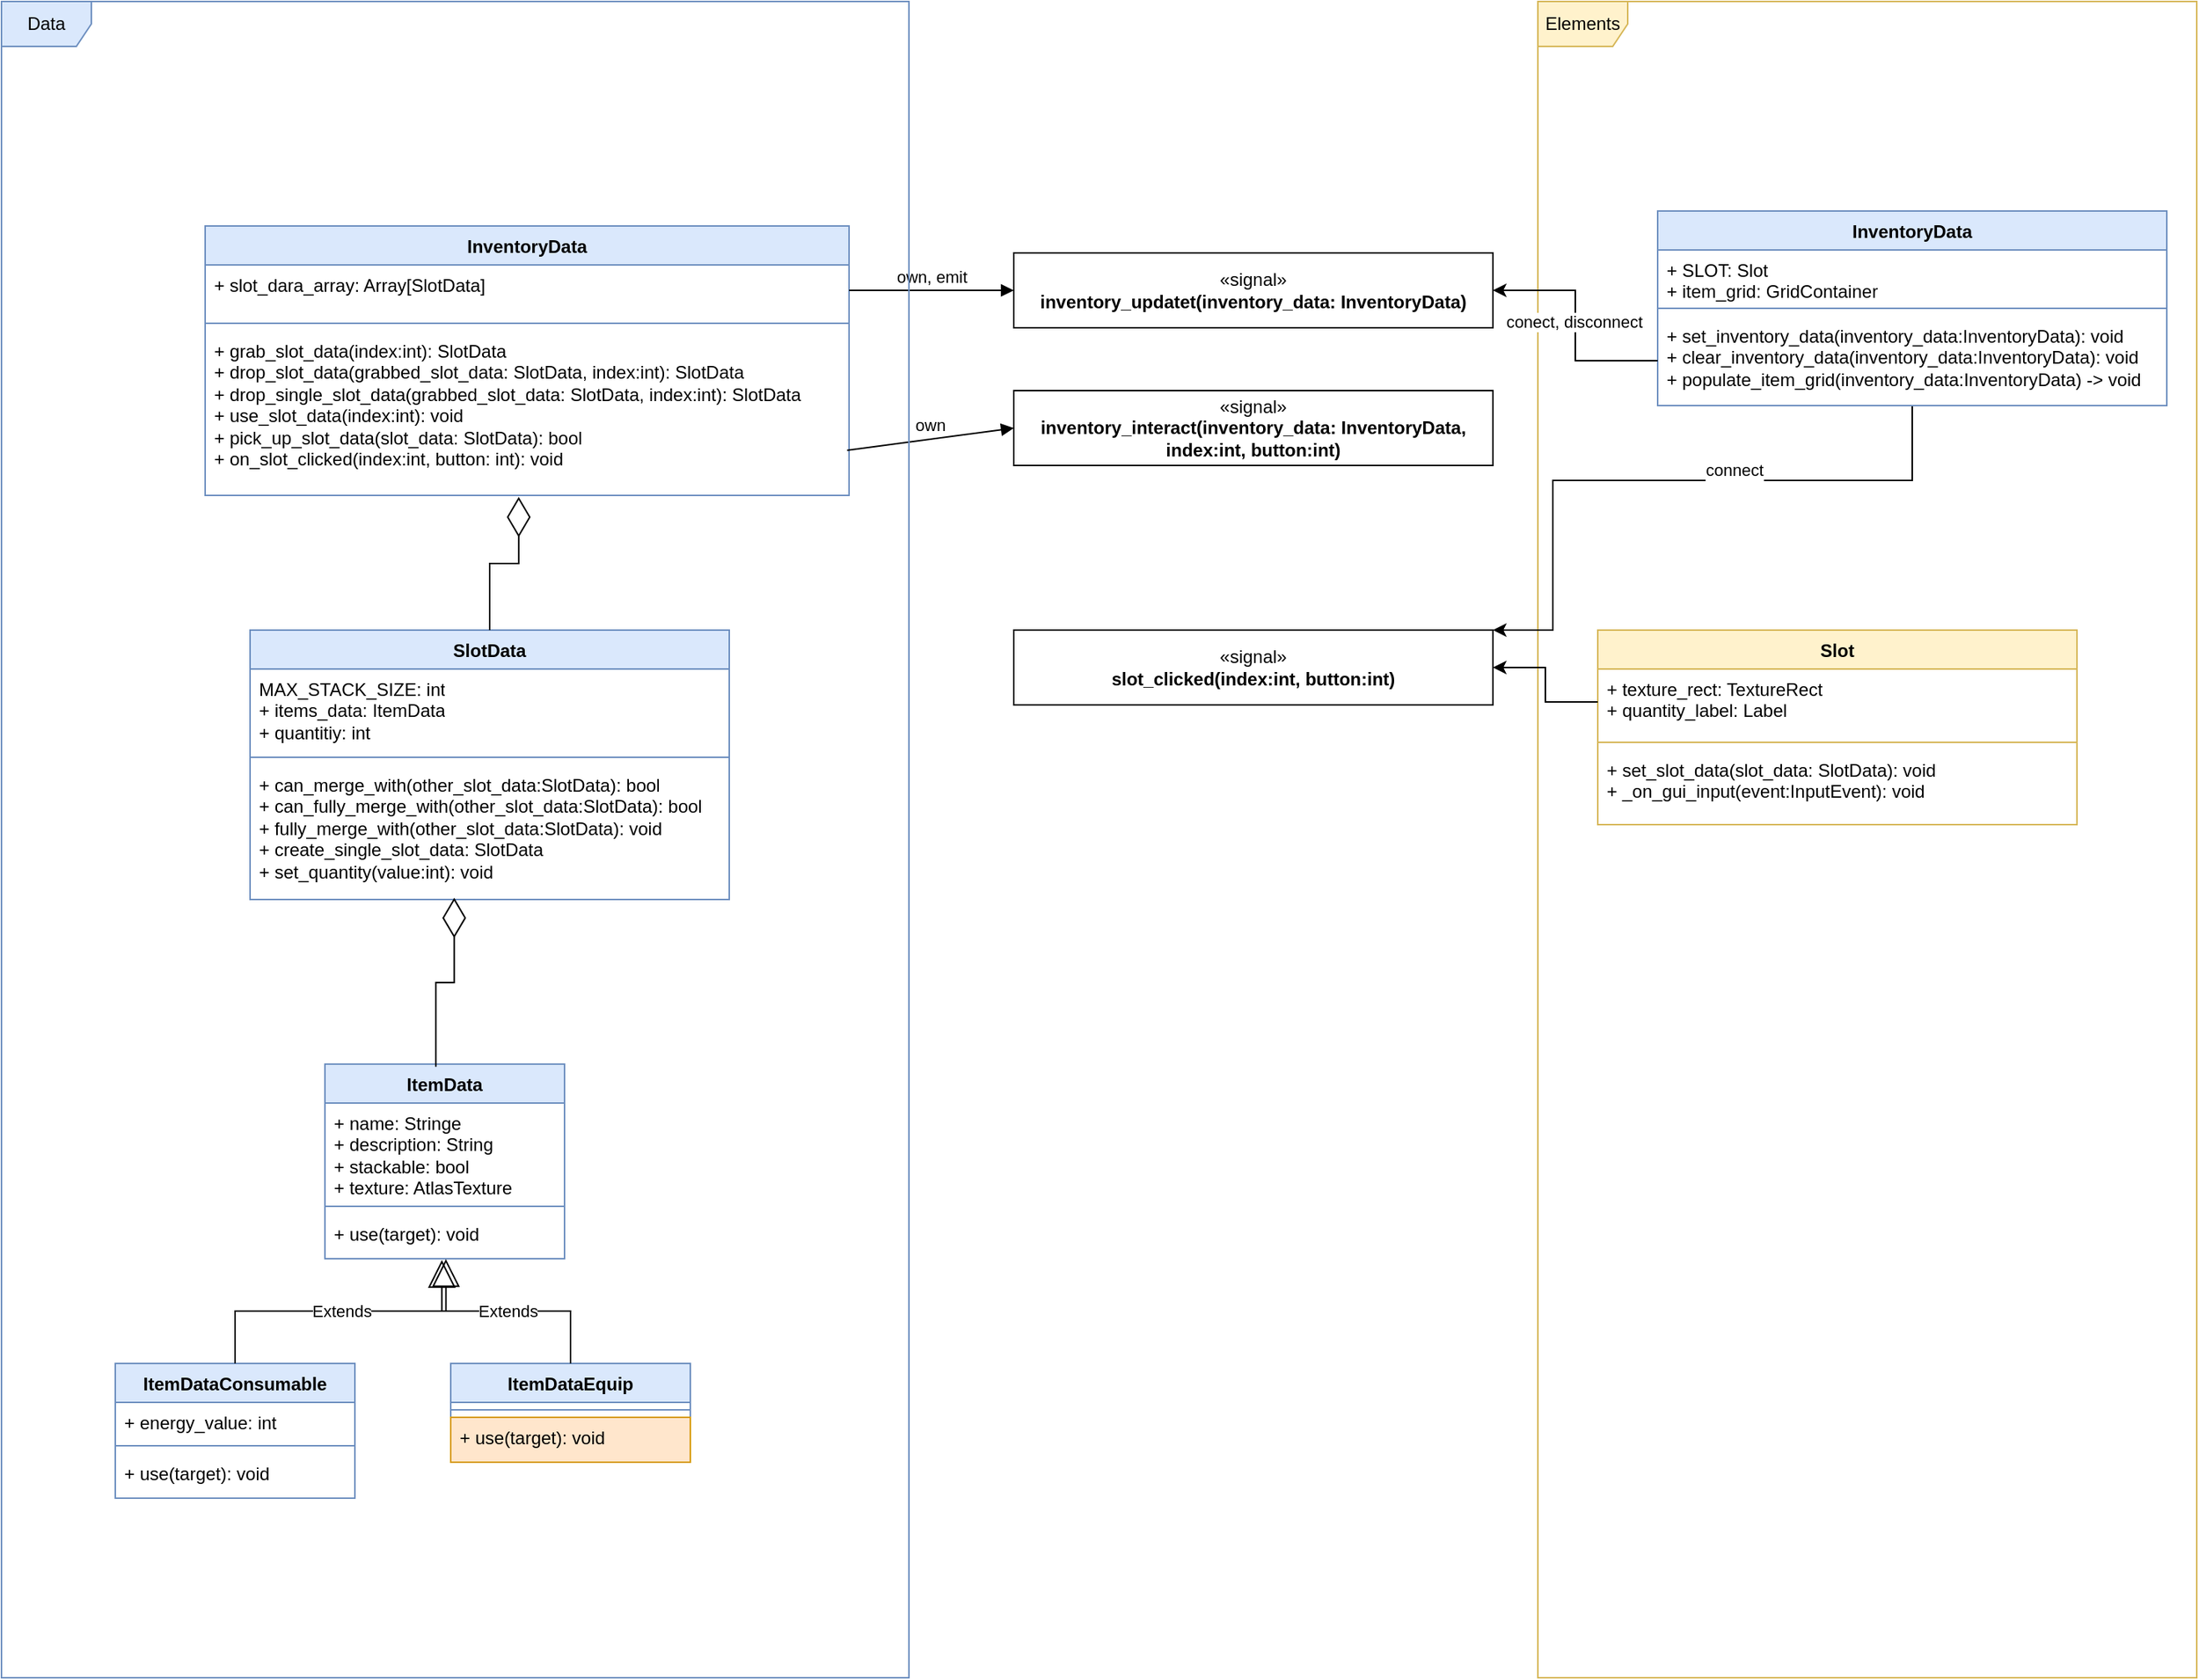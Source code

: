 <mxfile version="28.1.1">
  <diagram name="Seite-1" id="Bjr7Pai_xlg2D3oc00Z6">
    <mxGraphModel dx="980" dy="2032" grid="1" gridSize="10" guides="1" tooltips="1" connect="1" arrows="1" fold="1" page="1" pageScale="1" pageWidth="827" pageHeight="1169" math="0" shadow="0">
      <root>
        <mxCell id="0" />
        <mxCell id="1" parent="0" />
        <mxCell id="v3Jym0Lwh8MgzzSUiGhk-1" value="ItemData" style="swimlane;fontStyle=1;align=center;verticalAlign=top;childLayout=stackLayout;horizontal=1;startSize=26;horizontalStack=0;resizeParent=1;resizeParentMax=0;resizeLast=0;collapsible=1;marginBottom=0;whiteSpace=wrap;html=1;fillColor=#dae8fc;strokeColor=#6c8ebf;" parent="1" vertex="1">
          <mxGeometry x="330" y="290" width="160" height="130" as="geometry" />
        </mxCell>
        <mxCell id="v3Jym0Lwh8MgzzSUiGhk-2" value="+ name: Stringe&lt;div&gt;+ description: String&lt;/div&gt;&lt;div&gt;+ stackable: bool&lt;/div&gt;&lt;div&gt;+ texture: AtlasTexture&lt;/div&gt;" style="text;strokeColor=none;fillColor=none;align=left;verticalAlign=top;spacingLeft=4;spacingRight=4;overflow=hidden;rotatable=0;points=[[0,0.5],[1,0.5]];portConstraint=eastwest;whiteSpace=wrap;html=1;" parent="v3Jym0Lwh8MgzzSUiGhk-1" vertex="1">
          <mxGeometry y="26" width="160" height="64" as="geometry" />
        </mxCell>
        <mxCell id="v3Jym0Lwh8MgzzSUiGhk-3" value="" style="line;strokeWidth=1;fillColor=none;align=left;verticalAlign=middle;spacingTop=-1;spacingLeft=3;spacingRight=3;rotatable=0;labelPosition=right;points=[];portConstraint=eastwest;strokeColor=inherit;" parent="v3Jym0Lwh8MgzzSUiGhk-1" vertex="1">
          <mxGeometry y="90" width="160" height="10" as="geometry" />
        </mxCell>
        <mxCell id="v3Jym0Lwh8MgzzSUiGhk-4" value="+ use(target): void" style="text;strokeColor=none;fillColor=none;align=left;verticalAlign=top;spacingLeft=4;spacingRight=4;overflow=hidden;rotatable=0;points=[[0,0.5],[1,0.5]];portConstraint=eastwest;whiteSpace=wrap;html=1;" parent="v3Jym0Lwh8MgzzSUiGhk-1" vertex="1">
          <mxGeometry y="100" width="160" height="30" as="geometry" />
        </mxCell>
        <mxCell id="2UmpTPF7j52vjLtCncB4-7" value="ItemDataConsumable" style="swimlane;fontStyle=1;align=center;verticalAlign=top;childLayout=stackLayout;horizontal=1;startSize=26;horizontalStack=0;resizeParent=1;resizeParentMax=0;resizeLast=0;collapsible=1;marginBottom=0;whiteSpace=wrap;html=1;fillColor=#dae8fc;strokeColor=#6c8ebf;" vertex="1" parent="1">
          <mxGeometry x="190" y="490" width="160" height="90" as="geometry" />
        </mxCell>
        <mxCell id="2UmpTPF7j52vjLtCncB4-8" value="+ energy_value: int" style="text;strokeColor=none;fillColor=none;align=left;verticalAlign=top;spacingLeft=4;spacingRight=4;overflow=hidden;rotatable=0;points=[[0,0.5],[1,0.5]];portConstraint=eastwest;whiteSpace=wrap;html=1;" vertex="1" parent="2UmpTPF7j52vjLtCncB4-7">
          <mxGeometry y="26" width="160" height="24" as="geometry" />
        </mxCell>
        <mxCell id="2UmpTPF7j52vjLtCncB4-9" value="" style="line;strokeWidth=1;fillColor=none;align=left;verticalAlign=middle;spacingTop=-1;spacingLeft=3;spacingRight=3;rotatable=0;labelPosition=right;points=[];portConstraint=eastwest;strokeColor=inherit;" vertex="1" parent="2UmpTPF7j52vjLtCncB4-7">
          <mxGeometry y="50" width="160" height="10" as="geometry" />
        </mxCell>
        <mxCell id="2UmpTPF7j52vjLtCncB4-10" value="+ use(target): void" style="text;strokeColor=none;fillColor=none;align=left;verticalAlign=top;spacingLeft=4;spacingRight=4;overflow=hidden;rotatable=0;points=[[0,0.5],[1,0.5]];portConstraint=eastwest;whiteSpace=wrap;html=1;" vertex="1" parent="2UmpTPF7j52vjLtCncB4-7">
          <mxGeometry y="60" width="160" height="30" as="geometry" />
        </mxCell>
        <mxCell id="2UmpTPF7j52vjLtCncB4-17" value="Extends" style="endArrow=block;endSize=16;endFill=0;html=1;rounded=0;exitX=0.5;exitY=0;exitDx=0;exitDy=0;entryX=0.505;entryY=1.01;entryDx=0;entryDy=0;entryPerimeter=0;edgeStyle=orthogonalEdgeStyle;" edge="1" parent="1" source="2UmpTPF7j52vjLtCncB4-7" target="v3Jym0Lwh8MgzzSUiGhk-4">
          <mxGeometry width="160" relative="1" as="geometry">
            <mxPoint x="260" y="450" as="sourcePoint" />
            <mxPoint x="420" y="450" as="targetPoint" />
          </mxGeometry>
        </mxCell>
        <mxCell id="2UmpTPF7j52vjLtCncB4-18" value="ItemDataEquip" style="swimlane;fontStyle=1;align=center;verticalAlign=top;childLayout=stackLayout;horizontal=1;startSize=26;horizontalStack=0;resizeParent=1;resizeParentMax=0;resizeLast=0;collapsible=1;marginBottom=0;whiteSpace=wrap;html=1;fillColor=#dae8fc;strokeColor=#6c8ebf;" vertex="1" parent="1">
          <mxGeometry x="414" y="490" width="160" height="66" as="geometry" />
        </mxCell>
        <mxCell id="2UmpTPF7j52vjLtCncB4-20" value="" style="line;strokeWidth=1;fillColor=none;align=left;verticalAlign=middle;spacingTop=-1;spacingLeft=3;spacingRight=3;rotatable=0;labelPosition=right;points=[];portConstraint=eastwest;strokeColor=inherit;" vertex="1" parent="2UmpTPF7j52vjLtCncB4-18">
          <mxGeometry y="26" width="160" height="10" as="geometry" />
        </mxCell>
        <mxCell id="2UmpTPF7j52vjLtCncB4-21" value="+ use(target): void" style="text;strokeColor=#d79b00;fillColor=#ffe6cc;align=left;verticalAlign=top;spacingLeft=4;spacingRight=4;overflow=hidden;rotatable=0;points=[[0,0.5],[1,0.5]];portConstraint=eastwest;whiteSpace=wrap;html=1;" vertex="1" parent="2UmpTPF7j52vjLtCncB4-18">
          <mxGeometry y="36" width="160" height="30" as="geometry" />
        </mxCell>
        <mxCell id="2UmpTPF7j52vjLtCncB4-27" value="Extends" style="endArrow=block;endSize=16;endFill=0;html=1;rounded=0;exitX=0.5;exitY=0;exitDx=0;exitDy=0;entryX=0.488;entryY=1.029;entryDx=0;entryDy=0;entryPerimeter=0;edgeStyle=orthogonalEdgeStyle;" edge="1" parent="1" source="2UmpTPF7j52vjLtCncB4-18" target="v3Jym0Lwh8MgzzSUiGhk-4">
          <mxGeometry width="160" relative="1" as="geometry">
            <mxPoint x="320" y="450" as="sourcePoint" />
            <mxPoint x="480" y="450" as="targetPoint" />
          </mxGeometry>
        </mxCell>
        <mxCell id="2UmpTPF7j52vjLtCncB4-31" value="SlotData" style="swimlane;fontStyle=1;align=center;verticalAlign=top;childLayout=stackLayout;horizontal=1;startSize=26;horizontalStack=0;resizeParent=1;resizeParentMax=0;resizeLast=0;collapsible=1;marginBottom=0;whiteSpace=wrap;html=1;fillColor=#dae8fc;strokeColor=#6c8ebf;" vertex="1" parent="1">
          <mxGeometry x="280" width="320" height="180" as="geometry" />
        </mxCell>
        <mxCell id="2UmpTPF7j52vjLtCncB4-32" value="MAX_STACK_SIZE: int&lt;div&gt;+ items_data: ItemData&lt;/div&gt;&lt;div&gt;+ quantitiy: int&lt;br&gt;&lt;/div&gt;" style="text;strokeColor=none;fillColor=none;align=left;verticalAlign=top;spacingLeft=4;spacingRight=4;overflow=hidden;rotatable=0;points=[[0,0.5],[1,0.5]];portConstraint=eastwest;whiteSpace=wrap;html=1;" vertex="1" parent="2UmpTPF7j52vjLtCncB4-31">
          <mxGeometry y="26" width="320" height="54" as="geometry" />
        </mxCell>
        <mxCell id="2UmpTPF7j52vjLtCncB4-33" value="" style="line;strokeWidth=1;fillColor=none;align=left;verticalAlign=middle;spacingTop=-1;spacingLeft=3;spacingRight=3;rotatable=0;labelPosition=right;points=[];portConstraint=eastwest;strokeColor=inherit;" vertex="1" parent="2UmpTPF7j52vjLtCncB4-31">
          <mxGeometry y="80" width="320" height="10" as="geometry" />
        </mxCell>
        <mxCell id="2UmpTPF7j52vjLtCncB4-34" value="+ can_merge_with(other_slot_data:SlotData): bool&lt;div&gt;+ can_fully_merge_with(other_slot_data:SlotData): bool&lt;/div&gt;&lt;div&gt;+ fully_merge_with(other_slot_data:SlotData): void&lt;/div&gt;&lt;div&gt;+&amp;nbsp;create_single_slot_data: SlotData&lt;/div&gt;&lt;div&gt;+ set_quantity(value:int): void&lt;/div&gt;&lt;div&gt;&lt;br&gt;&lt;/div&gt;" style="text;strokeColor=none;fillColor=none;align=left;verticalAlign=top;spacingLeft=4;spacingRight=4;overflow=hidden;rotatable=0;points=[[0,0.5],[1,0.5]];portConstraint=eastwest;whiteSpace=wrap;html=1;" vertex="1" parent="2UmpTPF7j52vjLtCncB4-31">
          <mxGeometry y="90" width="320" height="90" as="geometry" />
        </mxCell>
        <mxCell id="2UmpTPF7j52vjLtCncB4-35" value="" style="endArrow=diamondThin;endFill=0;endSize=24;html=1;rounded=0;entryX=0.426;entryY=0.987;entryDx=0;entryDy=0;entryPerimeter=0;exitX=0.463;exitY=0.013;exitDx=0;exitDy=0;exitPerimeter=0;edgeStyle=elbowEdgeStyle;elbow=vertical;" edge="1" parent="1" source="v3Jym0Lwh8MgzzSUiGhk-1" target="2UmpTPF7j52vjLtCncB4-34">
          <mxGeometry width="160" relative="1" as="geometry">
            <mxPoint x="480" y="200" as="sourcePoint" />
            <mxPoint x="640" y="200" as="targetPoint" />
          </mxGeometry>
        </mxCell>
        <mxCell id="2UmpTPF7j52vjLtCncB4-38" value="InventoryData" style="swimlane;fontStyle=1;align=center;verticalAlign=top;childLayout=stackLayout;horizontal=1;startSize=26;horizontalStack=0;resizeParent=1;resizeParentMax=0;resizeLast=0;collapsible=1;marginBottom=0;whiteSpace=wrap;html=1;fillColor=#dae8fc;strokeColor=#6c8ebf;" vertex="1" parent="1">
          <mxGeometry x="250" y="-270" width="430" height="180" as="geometry" />
        </mxCell>
        <mxCell id="2UmpTPF7j52vjLtCncB4-39" value="&lt;div&gt;+ slot_dara_array: Array[SlotData]&lt;/div&gt;" style="text;strokeColor=none;fillColor=none;align=left;verticalAlign=top;spacingLeft=4;spacingRight=4;overflow=hidden;rotatable=0;points=[[0,0.5],[1,0.5]];portConstraint=eastwest;whiteSpace=wrap;html=1;" vertex="1" parent="2UmpTPF7j52vjLtCncB4-38">
          <mxGeometry y="26" width="430" height="34" as="geometry" />
        </mxCell>
        <mxCell id="2UmpTPF7j52vjLtCncB4-40" value="" style="line;strokeWidth=1;fillColor=none;align=left;verticalAlign=middle;spacingTop=-1;spacingLeft=3;spacingRight=3;rotatable=0;labelPosition=right;points=[];portConstraint=eastwest;strokeColor=inherit;" vertex="1" parent="2UmpTPF7j52vjLtCncB4-38">
          <mxGeometry y="60" width="430" height="10" as="geometry" />
        </mxCell>
        <mxCell id="2UmpTPF7j52vjLtCncB4-41" value="+ grab_slot_data(index:int): SlotData&lt;div&gt;+ drop_slot_data(grabbed_slot_data: SlotData, index:int): SlotData&lt;/div&gt;&lt;div&gt;+ drop_single_slot_data(grabbed_slot_data: SlotData, index:int): SlotData&lt;/div&gt;&lt;div&gt;+ use_slot_data(index:int): void&lt;/div&gt;&lt;div&gt;+ pick_up_slot_data(slot_data: SlotData): bool&lt;/div&gt;&lt;div&gt;+ on_slot_clicked(index:int, button: int): void&lt;br&gt;&lt;div&gt;&lt;br&gt;&lt;/div&gt;&lt;/div&gt;" style="text;strokeColor=none;fillColor=none;align=left;verticalAlign=top;spacingLeft=4;spacingRight=4;overflow=hidden;rotatable=0;points=[[0,0.5],[1,0.5]];portConstraint=eastwest;whiteSpace=wrap;html=1;" vertex="1" parent="2UmpTPF7j52vjLtCncB4-38">
          <mxGeometry y="70" width="430" height="110" as="geometry" />
        </mxCell>
        <mxCell id="2UmpTPF7j52vjLtCncB4-42" value="" style="endArrow=diamondThin;endFill=0;endSize=24;html=1;rounded=0;entryX=0.487;entryY=1.009;entryDx=0;entryDy=0;entryPerimeter=0;exitX=0.5;exitY=0;exitDx=0;exitDy=0;edgeStyle=elbowEdgeStyle;elbow=vertical;" edge="1" parent="1" source="2UmpTPF7j52vjLtCncB4-31" target="2UmpTPF7j52vjLtCncB4-41">
          <mxGeometry width="160" relative="1" as="geometry">
            <mxPoint x="380" y="-130" as="sourcePoint" />
            <mxPoint x="540" y="-130" as="targetPoint" />
          </mxGeometry>
        </mxCell>
        <mxCell id="2UmpTPF7j52vjLtCncB4-47" value="«signal»&lt;br&gt;&lt;b&gt;inventory_updatet(inventory_data: InventoryData)&lt;/b&gt;" style="html=1;whiteSpace=wrap;" vertex="1" parent="1">
          <mxGeometry x="790" y="-252" width="320" height="50" as="geometry" />
        </mxCell>
        <mxCell id="2UmpTPF7j52vjLtCncB4-48" value="«signal»&lt;br&gt;&lt;b&gt;inventory_interact(inventory_data: InventoryData, index:int, button:int)&lt;/b&gt;" style="html=1;whiteSpace=wrap;" vertex="1" parent="1">
          <mxGeometry x="790" y="-160" width="320" height="50" as="geometry" />
        </mxCell>
        <mxCell id="2UmpTPF7j52vjLtCncB4-49" value="own" style="html=1;verticalAlign=bottom;endArrow=block;curved=0;rounded=0;entryX=0;entryY=0.5;entryDx=0;entryDy=0;exitX=0.997;exitY=0.726;exitDx=0;exitDy=0;exitPerimeter=0;" edge="1" parent="1" source="2UmpTPF7j52vjLtCncB4-41" target="2UmpTPF7j52vjLtCncB4-48">
          <mxGeometry width="80" relative="1" as="geometry">
            <mxPoint x="710" y="-140" as="sourcePoint" />
            <mxPoint x="790" y="-140" as="targetPoint" />
          </mxGeometry>
        </mxCell>
        <mxCell id="2UmpTPF7j52vjLtCncB4-52" value="own, emit" style="html=1;verticalAlign=bottom;endArrow=block;curved=0;rounded=0;exitX=1;exitY=0.5;exitDx=0;exitDy=0;entryX=0;entryY=0.5;entryDx=0;entryDy=0;" edge="1" parent="1" source="2UmpTPF7j52vjLtCncB4-39" target="2UmpTPF7j52vjLtCncB4-47">
          <mxGeometry width="80" relative="1" as="geometry">
            <mxPoint x="710" y="-140" as="sourcePoint" />
            <mxPoint x="790" y="-140" as="targetPoint" />
          </mxGeometry>
        </mxCell>
        <mxCell id="2UmpTPF7j52vjLtCncB4-53" value="Data" style="shape=umlFrame;whiteSpace=wrap;html=1;pointerEvents=0;fillColor=#dae8fc;strokeColor=#6c8ebf;" vertex="1" parent="1">
          <mxGeometry x="114" y="-420" width="606" height="1120" as="geometry" />
        </mxCell>
        <mxCell id="2UmpTPF7j52vjLtCncB4-54" value="Elements" style="shape=umlFrame;whiteSpace=wrap;html=1;pointerEvents=0;fillColor=#fff2cc;strokeColor=#d6b656;" vertex="1" parent="1">
          <mxGeometry x="1140" y="-420" width="440" height="1120" as="geometry" />
        </mxCell>
        <mxCell id="2UmpTPF7j52vjLtCncB4-55" value="Slot" style="swimlane;fontStyle=1;align=center;verticalAlign=top;childLayout=stackLayout;horizontal=1;startSize=26;horizontalStack=0;resizeParent=1;resizeParentMax=0;resizeLast=0;collapsible=1;marginBottom=0;whiteSpace=wrap;html=1;fillColor=#fff2cc;strokeColor=#d6b656;" vertex="1" parent="1">
          <mxGeometry x="1180" width="320" height="130" as="geometry" />
        </mxCell>
        <mxCell id="2UmpTPF7j52vjLtCncB4-56" value="+ texture_rect: TextureRect&lt;div&gt;+ quantity_label: Label&lt;/div&gt;" style="text;strokeColor=none;fillColor=none;align=left;verticalAlign=top;spacingLeft=4;spacingRight=4;overflow=hidden;rotatable=0;points=[[0,0.5],[1,0.5]];portConstraint=eastwest;whiteSpace=wrap;html=1;" vertex="1" parent="2UmpTPF7j52vjLtCncB4-55">
          <mxGeometry y="26" width="320" height="44" as="geometry" />
        </mxCell>
        <mxCell id="2UmpTPF7j52vjLtCncB4-57" value="" style="line;strokeWidth=1;fillColor=none;align=left;verticalAlign=middle;spacingTop=-1;spacingLeft=3;spacingRight=3;rotatable=0;labelPosition=right;points=[];portConstraint=eastwest;strokeColor=inherit;" vertex="1" parent="2UmpTPF7j52vjLtCncB4-55">
          <mxGeometry y="70" width="320" height="10" as="geometry" />
        </mxCell>
        <mxCell id="2UmpTPF7j52vjLtCncB4-58" value="+ set_slot_data(slot_data: SlotData): void&lt;div&gt;+ _on_gui_input(event:InputEvent): void&lt;br&gt;&lt;div&gt;&lt;br&gt;&lt;/div&gt;&lt;/div&gt;" style="text;strokeColor=none;fillColor=none;align=left;verticalAlign=top;spacingLeft=4;spacingRight=4;overflow=hidden;rotatable=0;points=[[0,0.5],[1,0.5]];portConstraint=eastwest;whiteSpace=wrap;html=1;" vertex="1" parent="2UmpTPF7j52vjLtCncB4-55">
          <mxGeometry y="80" width="320" height="50" as="geometry" />
        </mxCell>
        <mxCell id="2UmpTPF7j52vjLtCncB4-59" value="«signal»&lt;br&gt;&lt;b&gt;slot_clicked(index:int, button:int)&lt;/b&gt;" style="html=1;whiteSpace=wrap;" vertex="1" parent="1">
          <mxGeometry x="790" width="320" height="50" as="geometry" />
        </mxCell>
        <mxCell id="2UmpTPF7j52vjLtCncB4-61" style="edgeStyle=orthogonalEdgeStyle;rounded=0;orthogonalLoop=1;jettySize=auto;html=1;exitX=0;exitY=0.5;exitDx=0;exitDy=0;entryX=1;entryY=0.5;entryDx=0;entryDy=0;" edge="1" parent="1" source="2UmpTPF7j52vjLtCncB4-56" target="2UmpTPF7j52vjLtCncB4-59">
          <mxGeometry relative="1" as="geometry" />
        </mxCell>
        <mxCell id="2UmpTPF7j52vjLtCncB4-68" style="edgeStyle=orthogonalEdgeStyle;rounded=0;orthogonalLoop=1;jettySize=auto;html=1;entryX=1;entryY=0;entryDx=0;entryDy=0;" edge="1" parent="1" source="2UmpTPF7j52vjLtCncB4-62" target="2UmpTPF7j52vjLtCncB4-59">
          <mxGeometry relative="1" as="geometry">
            <Array as="points">
              <mxPoint x="1390" y="-100" />
              <mxPoint x="1150" y="-100" />
              <mxPoint x="1150" />
            </Array>
          </mxGeometry>
        </mxCell>
        <mxCell id="2UmpTPF7j52vjLtCncB4-69" value="connect&lt;div&gt;&lt;br&gt;&lt;/div&gt;" style="edgeLabel;html=1;align=center;verticalAlign=middle;resizable=0;points=[];" vertex="1" connectable="0" parent="2UmpTPF7j52vjLtCncB4-68">
          <mxGeometry x="-0.212" relative="1" as="geometry">
            <mxPoint as="offset" />
          </mxGeometry>
        </mxCell>
        <mxCell id="2UmpTPF7j52vjLtCncB4-62" value="InventoryData" style="swimlane;fontStyle=1;align=center;verticalAlign=top;childLayout=stackLayout;horizontal=1;startSize=26;horizontalStack=0;resizeParent=1;resizeParentMax=0;resizeLast=0;collapsible=1;marginBottom=0;whiteSpace=wrap;html=1;fillColor=#dae8fc;strokeColor=#6c8ebf;" vertex="1" parent="1">
          <mxGeometry x="1220" y="-280" width="340" height="130" as="geometry" />
        </mxCell>
        <mxCell id="2UmpTPF7j52vjLtCncB4-63" value="&lt;div&gt;+ SLOT: Slot&lt;/div&gt;&lt;div&gt;+ item_grid: GridContainer&lt;/div&gt;" style="text;strokeColor=none;fillColor=none;align=left;verticalAlign=top;spacingLeft=4;spacingRight=4;overflow=hidden;rotatable=0;points=[[0,0.5],[1,0.5]];portConstraint=eastwest;whiteSpace=wrap;html=1;" vertex="1" parent="2UmpTPF7j52vjLtCncB4-62">
          <mxGeometry y="26" width="340" height="34" as="geometry" />
        </mxCell>
        <mxCell id="2UmpTPF7j52vjLtCncB4-64" value="" style="line;strokeWidth=1;fillColor=none;align=left;verticalAlign=middle;spacingTop=-1;spacingLeft=3;spacingRight=3;rotatable=0;labelPosition=right;points=[];portConstraint=eastwest;strokeColor=inherit;" vertex="1" parent="2UmpTPF7j52vjLtCncB4-62">
          <mxGeometry y="60" width="340" height="10" as="geometry" />
        </mxCell>
        <mxCell id="2UmpTPF7j52vjLtCncB4-65" value="+ set_inventory_data(inventory_data:InventoryData): void&lt;div&gt;+ clear_inventory_data(inventory_data:InventoryData): void&lt;/div&gt;&lt;div&gt;+ populate_item_grid(inventory_data:InventoryData) -&amp;gt; void&lt;/div&gt;&lt;div&gt;&lt;div&gt;&lt;div&gt;&lt;br&gt;&lt;/div&gt;&lt;/div&gt;&lt;/div&gt;" style="text;strokeColor=none;fillColor=none;align=left;verticalAlign=top;spacingLeft=4;spacingRight=4;overflow=hidden;rotatable=0;points=[[0,0.5],[1,0.5]];portConstraint=eastwest;whiteSpace=wrap;html=1;" vertex="1" parent="2UmpTPF7j52vjLtCncB4-62">
          <mxGeometry y="70" width="340" height="60" as="geometry" />
        </mxCell>
        <mxCell id="2UmpTPF7j52vjLtCncB4-66" style="edgeStyle=orthogonalEdgeStyle;rounded=0;orthogonalLoop=1;jettySize=auto;html=1;entryX=1;entryY=0.5;entryDx=0;entryDy=0;" edge="1" parent="1" source="2UmpTPF7j52vjLtCncB4-65" target="2UmpTPF7j52vjLtCncB4-47">
          <mxGeometry relative="1" as="geometry" />
        </mxCell>
        <mxCell id="2UmpTPF7j52vjLtCncB4-67" value="conect, disconnect" style="edgeLabel;html=1;align=center;verticalAlign=middle;resizable=0;points=[];" vertex="1" connectable="0" parent="2UmpTPF7j52vjLtCncB4-66">
          <mxGeometry x="0.04" y="1" relative="1" as="geometry">
            <mxPoint as="offset" />
          </mxGeometry>
        </mxCell>
      </root>
    </mxGraphModel>
  </diagram>
</mxfile>
